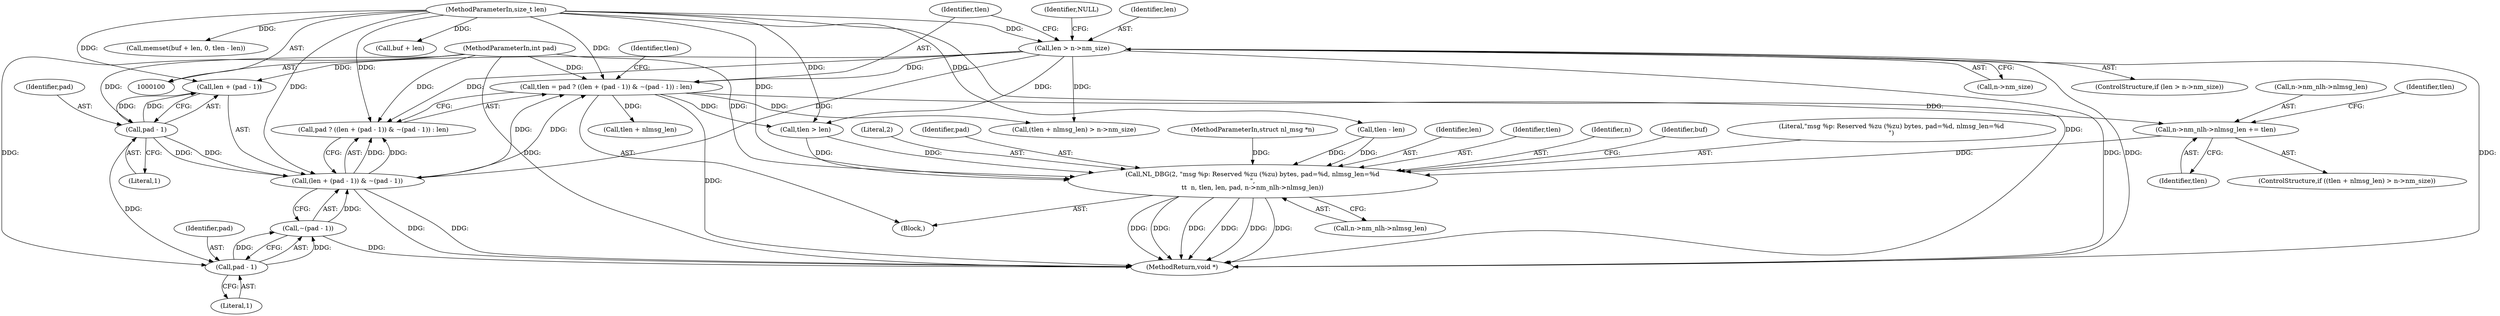digraph "0_infradead_3e18948f17148e6a3c4255bdeaaf01ef6081ceeb@pointer" {
"1000151" [label="(Call,n->nm_nlh->nlmsg_len += tlen)"];
"1000128" [label="(Call,tlen = pad ? ((len + (pad - 1)) & ~(pad - 1)) : len)"];
"1000103" [label="(MethodParameterIn,int pad)"];
"1000132" [label="(Call,(len + (pad - 1)) & ~(pad - 1))"];
"1000121" [label="(Call,len > n->nm_size)"];
"1000102" [label="(MethodParameterIn,size_t len)"];
"1000135" [label="(Call,pad - 1)"];
"1000138" [label="(Call,~(pad - 1))"];
"1000139" [label="(Call,pad - 1)"];
"1000170" [label="(Call,NL_DBG(2, \"msg %p: Reserved %zu (%zu) bytes, pad=%d, nlmsg_len=%d\n\",\n\t\t  n, tlen, len, pad, n->nm_nlh->nlmsg_len))"];
"1000120" [label="(ControlStructure,if (len > n->nm_size))"];
"1000137" [label="(Literal,1)"];
"1000171" [label="(Literal,2)"];
"1000141" [label="(Literal,1)"];
"1000102" [label="(MethodParameterIn,size_t len)"];
"1000121" [label="(Call,len > n->nm_size)"];
"1000151" [label="(Call,n->nm_nlh->nlmsg_len += tlen)"];
"1000176" [label="(Identifier,pad)"];
"1000160" [label="(Identifier,tlen)"];
"1000146" [label="(Identifier,tlen)"];
"1000162" [label="(Call,memset(buf + len, 0, tlen - len))"];
"1000167" [label="(Call,tlen - len)"];
"1000129" [label="(Identifier,tlen)"];
"1000184" [label="(MethodReturn,void *)"];
"1000122" [label="(Identifier,len)"];
"1000152" [label="(Call,n->nm_nlh->nlmsg_len)"];
"1000127" [label="(Identifier,NULL)"];
"1000101" [label="(MethodParameterIn,struct nl_msg *n)"];
"1000175" [label="(Identifier,len)"];
"1000177" [label="(Call,n->nm_nlh->nlmsg_len)"];
"1000157" [label="(Identifier,tlen)"];
"1000139" [label="(Call,pad - 1)"];
"1000159" [label="(Call,tlen > len)"];
"1000170" [label="(Call,NL_DBG(2, \"msg %p: Reserved %zu (%zu) bytes, pad=%d, nlmsg_len=%d\n\",\n\t\t  n, tlen, len, pad, n->nm_nlh->nlmsg_len))"];
"1000163" [label="(Call,buf + len)"];
"1000143" [label="(ControlStructure,if ((tlen + nlmsg_len) > n->nm_size))"];
"1000174" [label="(Identifier,tlen)"];
"1000136" [label="(Identifier,pad)"];
"1000132" [label="(Call,(len + (pad - 1)) & ~(pad - 1))"];
"1000104" [label="(Block,)"];
"1000128" [label="(Call,tlen = pad ? ((len + (pad - 1)) & ~(pad - 1)) : len)"];
"1000133" [label="(Call,len + (pad - 1))"];
"1000123" [label="(Call,n->nm_size)"];
"1000173" [label="(Identifier,n)"];
"1000138" [label="(Call,~(pad - 1))"];
"1000183" [label="(Identifier,buf)"];
"1000145" [label="(Call,tlen + nlmsg_len)"];
"1000140" [label="(Identifier,pad)"];
"1000172" [label="(Literal,\"msg %p: Reserved %zu (%zu) bytes, pad=%d, nlmsg_len=%d\n\")"];
"1000103" [label="(MethodParameterIn,int pad)"];
"1000135" [label="(Call,pad - 1)"];
"1000144" [label="(Call,(tlen + nlmsg_len) > n->nm_size)"];
"1000130" [label="(Call,pad ? ((len + (pad - 1)) & ~(pad - 1)) : len)"];
"1000151" -> "1000143"  [label="AST: "];
"1000151" -> "1000157"  [label="CFG: "];
"1000152" -> "1000151"  [label="AST: "];
"1000157" -> "1000151"  [label="AST: "];
"1000160" -> "1000151"  [label="CFG: "];
"1000128" -> "1000151"  [label="DDG: "];
"1000151" -> "1000170"  [label="DDG: "];
"1000128" -> "1000104"  [label="AST: "];
"1000128" -> "1000130"  [label="CFG: "];
"1000129" -> "1000128"  [label="AST: "];
"1000130" -> "1000128"  [label="AST: "];
"1000146" -> "1000128"  [label="CFG: "];
"1000128" -> "1000184"  [label="DDG: "];
"1000103" -> "1000128"  [label="DDG: "];
"1000132" -> "1000128"  [label="DDG: "];
"1000132" -> "1000128"  [label="DDG: "];
"1000121" -> "1000128"  [label="DDG: "];
"1000102" -> "1000128"  [label="DDG: "];
"1000128" -> "1000144"  [label="DDG: "];
"1000128" -> "1000145"  [label="DDG: "];
"1000128" -> "1000159"  [label="DDG: "];
"1000103" -> "1000100"  [label="AST: "];
"1000103" -> "1000184"  [label="DDG: "];
"1000103" -> "1000130"  [label="DDG: "];
"1000103" -> "1000135"  [label="DDG: "];
"1000103" -> "1000139"  [label="DDG: "];
"1000103" -> "1000170"  [label="DDG: "];
"1000132" -> "1000130"  [label="AST: "];
"1000132" -> "1000138"  [label="CFG: "];
"1000133" -> "1000132"  [label="AST: "];
"1000138" -> "1000132"  [label="AST: "];
"1000130" -> "1000132"  [label="CFG: "];
"1000132" -> "1000184"  [label="DDG: "];
"1000132" -> "1000184"  [label="DDG: "];
"1000132" -> "1000130"  [label="DDG: "];
"1000132" -> "1000130"  [label="DDG: "];
"1000121" -> "1000132"  [label="DDG: "];
"1000102" -> "1000132"  [label="DDG: "];
"1000135" -> "1000132"  [label="DDG: "];
"1000135" -> "1000132"  [label="DDG: "];
"1000138" -> "1000132"  [label="DDG: "];
"1000121" -> "1000120"  [label="AST: "];
"1000121" -> "1000123"  [label="CFG: "];
"1000122" -> "1000121"  [label="AST: "];
"1000123" -> "1000121"  [label="AST: "];
"1000127" -> "1000121"  [label="CFG: "];
"1000129" -> "1000121"  [label="CFG: "];
"1000121" -> "1000184"  [label="DDG: "];
"1000121" -> "1000184"  [label="DDG: "];
"1000121" -> "1000184"  [label="DDG: "];
"1000102" -> "1000121"  [label="DDG: "];
"1000121" -> "1000133"  [label="DDG: "];
"1000121" -> "1000130"  [label="DDG: "];
"1000121" -> "1000144"  [label="DDG: "];
"1000121" -> "1000159"  [label="DDG: "];
"1000102" -> "1000100"  [label="AST: "];
"1000102" -> "1000184"  [label="DDG: "];
"1000102" -> "1000133"  [label="DDG: "];
"1000102" -> "1000130"  [label="DDG: "];
"1000102" -> "1000159"  [label="DDG: "];
"1000102" -> "1000162"  [label="DDG: "];
"1000102" -> "1000163"  [label="DDG: "];
"1000102" -> "1000167"  [label="DDG: "];
"1000102" -> "1000170"  [label="DDG: "];
"1000135" -> "1000133"  [label="AST: "];
"1000135" -> "1000137"  [label="CFG: "];
"1000136" -> "1000135"  [label="AST: "];
"1000137" -> "1000135"  [label="AST: "];
"1000133" -> "1000135"  [label="CFG: "];
"1000135" -> "1000133"  [label="DDG: "];
"1000135" -> "1000133"  [label="DDG: "];
"1000135" -> "1000139"  [label="DDG: "];
"1000138" -> "1000139"  [label="CFG: "];
"1000139" -> "1000138"  [label="AST: "];
"1000138" -> "1000184"  [label="DDG: "];
"1000139" -> "1000138"  [label="DDG: "];
"1000139" -> "1000138"  [label="DDG: "];
"1000139" -> "1000141"  [label="CFG: "];
"1000140" -> "1000139"  [label="AST: "];
"1000141" -> "1000139"  [label="AST: "];
"1000170" -> "1000104"  [label="AST: "];
"1000170" -> "1000177"  [label="CFG: "];
"1000171" -> "1000170"  [label="AST: "];
"1000172" -> "1000170"  [label="AST: "];
"1000173" -> "1000170"  [label="AST: "];
"1000174" -> "1000170"  [label="AST: "];
"1000175" -> "1000170"  [label="AST: "];
"1000176" -> "1000170"  [label="AST: "];
"1000177" -> "1000170"  [label="AST: "];
"1000183" -> "1000170"  [label="CFG: "];
"1000170" -> "1000184"  [label="DDG: "];
"1000170" -> "1000184"  [label="DDG: "];
"1000170" -> "1000184"  [label="DDG: "];
"1000170" -> "1000184"  [label="DDG: "];
"1000170" -> "1000184"  [label="DDG: "];
"1000170" -> "1000184"  [label="DDG: "];
"1000101" -> "1000170"  [label="DDG: "];
"1000167" -> "1000170"  [label="DDG: "];
"1000167" -> "1000170"  [label="DDG: "];
"1000159" -> "1000170"  [label="DDG: "];
"1000159" -> "1000170"  [label="DDG: "];
}
